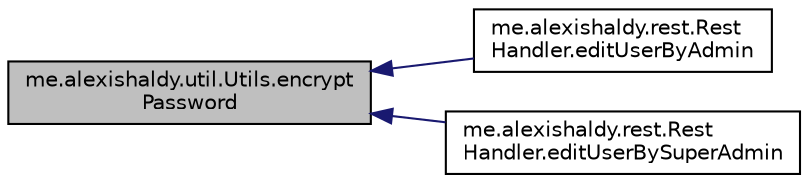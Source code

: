 digraph "me.alexishaldy.util.Utils.encryptPassword"
{
  edge [fontname="Helvetica",fontsize="10",labelfontname="Helvetica",labelfontsize="10"];
  node [fontname="Helvetica",fontsize="10",shape=record];
  rankdir="LR";
  Node7 [label="me.alexishaldy.util.Utils.encrypt\lPassword",height=0.2,width=0.4,color="black", fillcolor="grey75", style="filled", fontcolor="black"];
  Node7 -> Node8 [dir="back",color="midnightblue",fontsize="10",style="solid",fontname="Helvetica"];
  Node8 [label="me.alexishaldy.rest.Rest\lHandler.editUserByAdmin",height=0.2,width=0.4,color="black", fillcolor="white", style="filled",URL="$classme_1_1alexishaldy_1_1rest_1_1_rest_handler.html#a5f8d328c53b9ac9054c87acea72de4a8"];
  Node7 -> Node9 [dir="back",color="midnightblue",fontsize="10",style="solid",fontname="Helvetica"];
  Node9 [label="me.alexishaldy.rest.Rest\lHandler.editUserBySuperAdmin",height=0.2,width=0.4,color="black", fillcolor="white", style="filled",URL="$classme_1_1alexishaldy_1_1rest_1_1_rest_handler.html#ad036da809f1a7d3f6f647ff4825b8fc7"];
}
